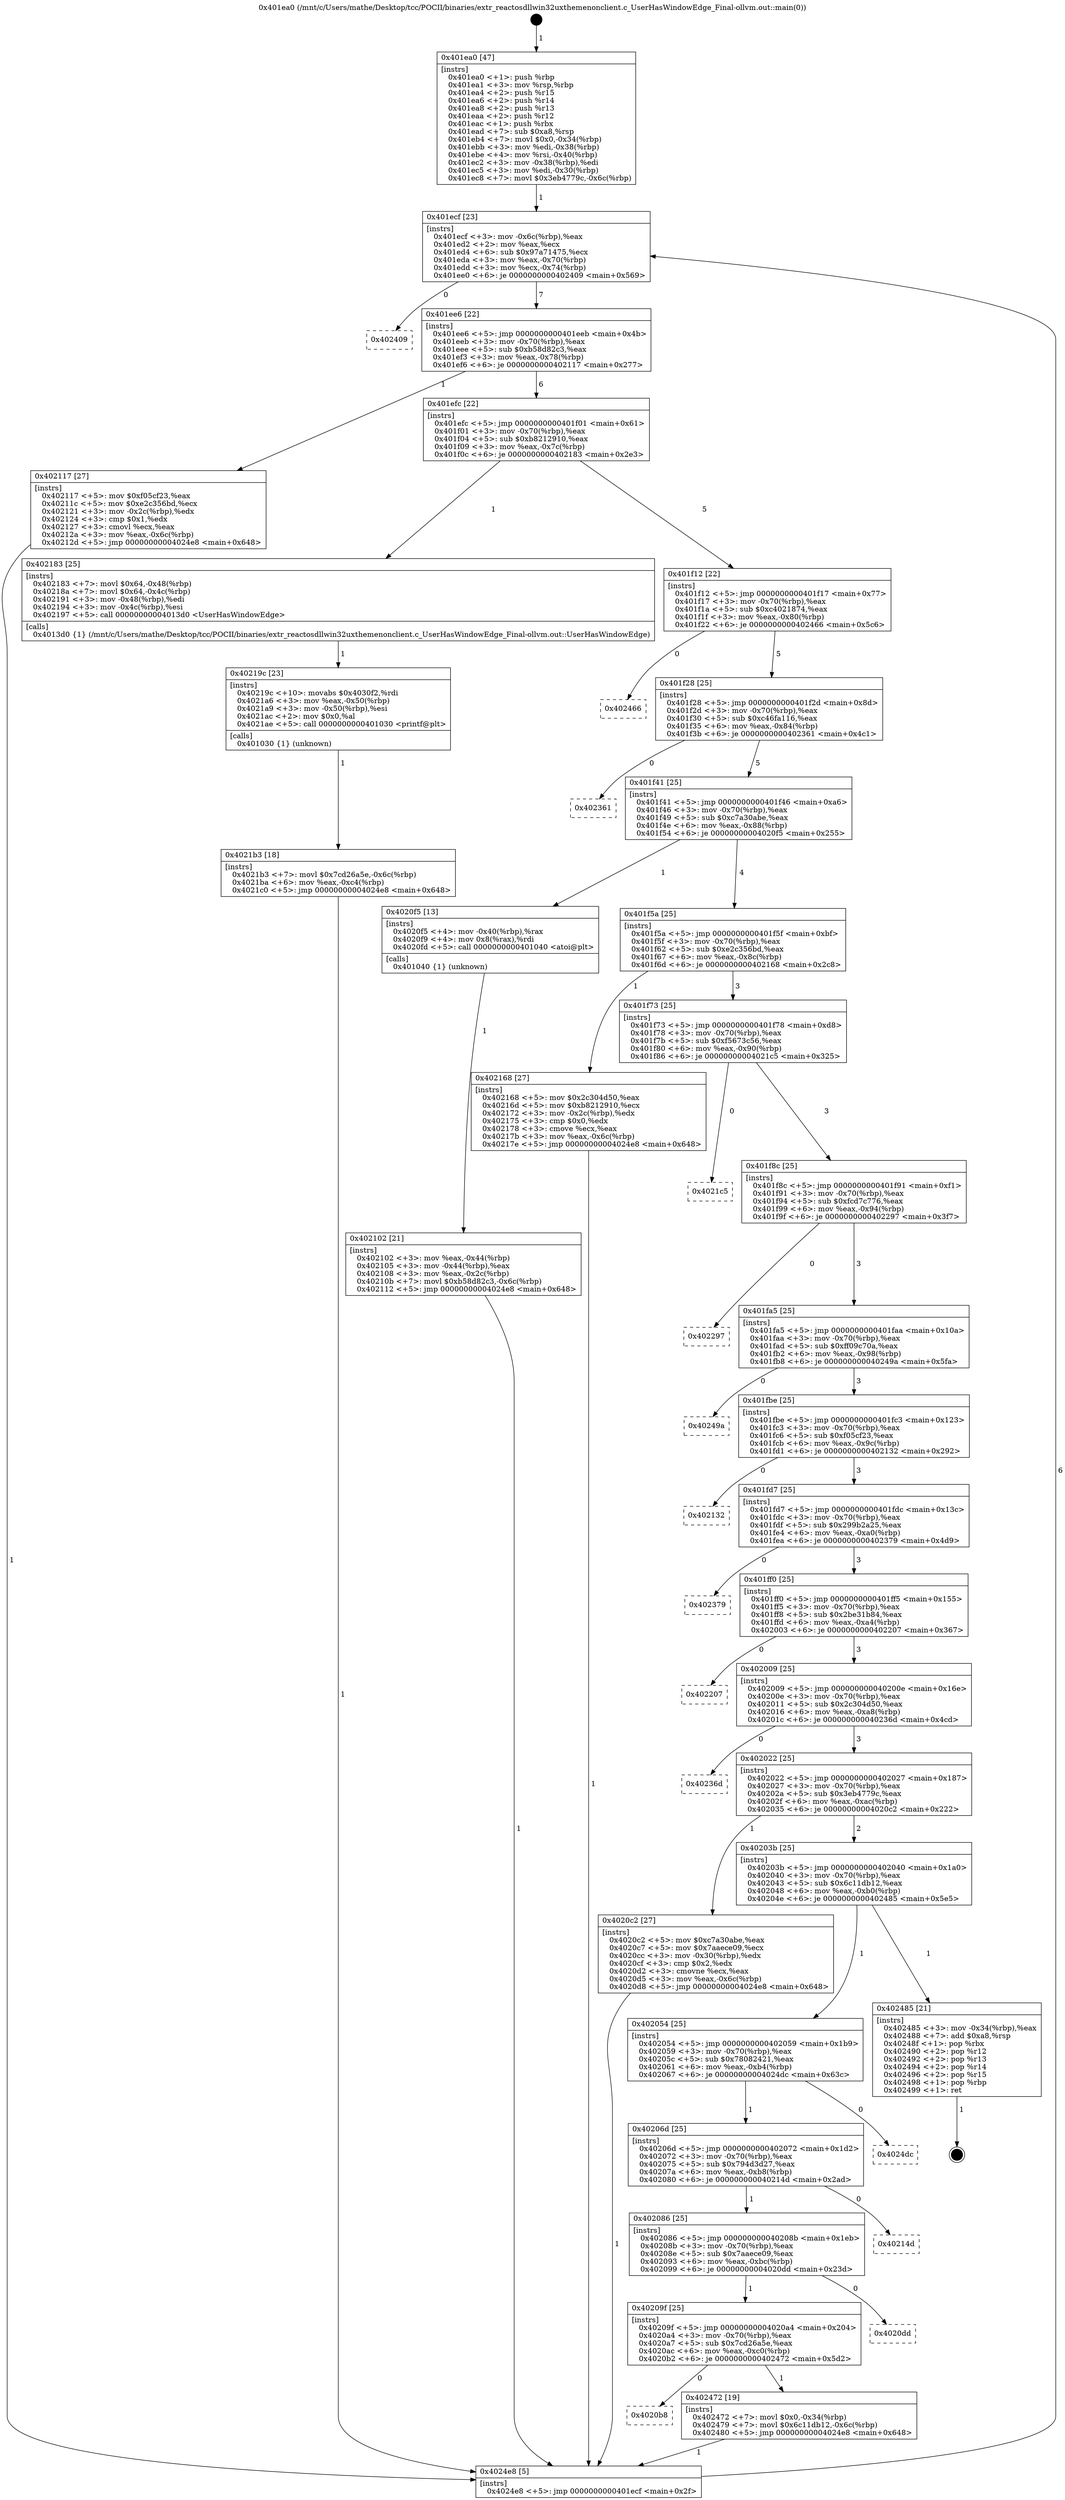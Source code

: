 digraph "0x401ea0" {
  label = "0x401ea0 (/mnt/c/Users/mathe/Desktop/tcc/POCII/binaries/extr_reactosdllwin32uxthemenonclient.c_UserHasWindowEdge_Final-ollvm.out::main(0))"
  labelloc = "t"
  node[shape=record]

  Entry [label="",width=0.3,height=0.3,shape=circle,fillcolor=black,style=filled]
  "0x401ecf" [label="{
     0x401ecf [23]\l
     | [instrs]\l
     &nbsp;&nbsp;0x401ecf \<+3\>: mov -0x6c(%rbp),%eax\l
     &nbsp;&nbsp;0x401ed2 \<+2\>: mov %eax,%ecx\l
     &nbsp;&nbsp;0x401ed4 \<+6\>: sub $0x97a71475,%ecx\l
     &nbsp;&nbsp;0x401eda \<+3\>: mov %eax,-0x70(%rbp)\l
     &nbsp;&nbsp;0x401edd \<+3\>: mov %ecx,-0x74(%rbp)\l
     &nbsp;&nbsp;0x401ee0 \<+6\>: je 0000000000402409 \<main+0x569\>\l
  }"]
  "0x402409" [label="{
     0x402409\l
  }", style=dashed]
  "0x401ee6" [label="{
     0x401ee6 [22]\l
     | [instrs]\l
     &nbsp;&nbsp;0x401ee6 \<+5\>: jmp 0000000000401eeb \<main+0x4b\>\l
     &nbsp;&nbsp;0x401eeb \<+3\>: mov -0x70(%rbp),%eax\l
     &nbsp;&nbsp;0x401eee \<+5\>: sub $0xb58d82c3,%eax\l
     &nbsp;&nbsp;0x401ef3 \<+3\>: mov %eax,-0x78(%rbp)\l
     &nbsp;&nbsp;0x401ef6 \<+6\>: je 0000000000402117 \<main+0x277\>\l
  }"]
  Exit [label="",width=0.3,height=0.3,shape=circle,fillcolor=black,style=filled,peripheries=2]
  "0x402117" [label="{
     0x402117 [27]\l
     | [instrs]\l
     &nbsp;&nbsp;0x402117 \<+5\>: mov $0xf05cf23,%eax\l
     &nbsp;&nbsp;0x40211c \<+5\>: mov $0xe2c356bd,%ecx\l
     &nbsp;&nbsp;0x402121 \<+3\>: mov -0x2c(%rbp),%edx\l
     &nbsp;&nbsp;0x402124 \<+3\>: cmp $0x1,%edx\l
     &nbsp;&nbsp;0x402127 \<+3\>: cmovl %ecx,%eax\l
     &nbsp;&nbsp;0x40212a \<+3\>: mov %eax,-0x6c(%rbp)\l
     &nbsp;&nbsp;0x40212d \<+5\>: jmp 00000000004024e8 \<main+0x648\>\l
  }"]
  "0x401efc" [label="{
     0x401efc [22]\l
     | [instrs]\l
     &nbsp;&nbsp;0x401efc \<+5\>: jmp 0000000000401f01 \<main+0x61\>\l
     &nbsp;&nbsp;0x401f01 \<+3\>: mov -0x70(%rbp),%eax\l
     &nbsp;&nbsp;0x401f04 \<+5\>: sub $0xb8212910,%eax\l
     &nbsp;&nbsp;0x401f09 \<+3\>: mov %eax,-0x7c(%rbp)\l
     &nbsp;&nbsp;0x401f0c \<+6\>: je 0000000000402183 \<main+0x2e3\>\l
  }"]
  "0x4020b8" [label="{
     0x4020b8\l
  }", style=dashed]
  "0x402183" [label="{
     0x402183 [25]\l
     | [instrs]\l
     &nbsp;&nbsp;0x402183 \<+7\>: movl $0x64,-0x48(%rbp)\l
     &nbsp;&nbsp;0x40218a \<+7\>: movl $0x64,-0x4c(%rbp)\l
     &nbsp;&nbsp;0x402191 \<+3\>: mov -0x48(%rbp),%edi\l
     &nbsp;&nbsp;0x402194 \<+3\>: mov -0x4c(%rbp),%esi\l
     &nbsp;&nbsp;0x402197 \<+5\>: call 00000000004013d0 \<UserHasWindowEdge\>\l
     | [calls]\l
     &nbsp;&nbsp;0x4013d0 \{1\} (/mnt/c/Users/mathe/Desktop/tcc/POCII/binaries/extr_reactosdllwin32uxthemenonclient.c_UserHasWindowEdge_Final-ollvm.out::UserHasWindowEdge)\l
  }"]
  "0x401f12" [label="{
     0x401f12 [22]\l
     | [instrs]\l
     &nbsp;&nbsp;0x401f12 \<+5\>: jmp 0000000000401f17 \<main+0x77\>\l
     &nbsp;&nbsp;0x401f17 \<+3\>: mov -0x70(%rbp),%eax\l
     &nbsp;&nbsp;0x401f1a \<+5\>: sub $0xc4021874,%eax\l
     &nbsp;&nbsp;0x401f1f \<+3\>: mov %eax,-0x80(%rbp)\l
     &nbsp;&nbsp;0x401f22 \<+6\>: je 0000000000402466 \<main+0x5c6\>\l
  }"]
  "0x402472" [label="{
     0x402472 [19]\l
     | [instrs]\l
     &nbsp;&nbsp;0x402472 \<+7\>: movl $0x0,-0x34(%rbp)\l
     &nbsp;&nbsp;0x402479 \<+7\>: movl $0x6c11db12,-0x6c(%rbp)\l
     &nbsp;&nbsp;0x402480 \<+5\>: jmp 00000000004024e8 \<main+0x648\>\l
  }"]
  "0x402466" [label="{
     0x402466\l
  }", style=dashed]
  "0x401f28" [label="{
     0x401f28 [25]\l
     | [instrs]\l
     &nbsp;&nbsp;0x401f28 \<+5\>: jmp 0000000000401f2d \<main+0x8d\>\l
     &nbsp;&nbsp;0x401f2d \<+3\>: mov -0x70(%rbp),%eax\l
     &nbsp;&nbsp;0x401f30 \<+5\>: sub $0xc46fa116,%eax\l
     &nbsp;&nbsp;0x401f35 \<+6\>: mov %eax,-0x84(%rbp)\l
     &nbsp;&nbsp;0x401f3b \<+6\>: je 0000000000402361 \<main+0x4c1\>\l
  }"]
  "0x40209f" [label="{
     0x40209f [25]\l
     | [instrs]\l
     &nbsp;&nbsp;0x40209f \<+5\>: jmp 00000000004020a4 \<main+0x204\>\l
     &nbsp;&nbsp;0x4020a4 \<+3\>: mov -0x70(%rbp),%eax\l
     &nbsp;&nbsp;0x4020a7 \<+5\>: sub $0x7cd26a5e,%eax\l
     &nbsp;&nbsp;0x4020ac \<+6\>: mov %eax,-0xc0(%rbp)\l
     &nbsp;&nbsp;0x4020b2 \<+6\>: je 0000000000402472 \<main+0x5d2\>\l
  }"]
  "0x402361" [label="{
     0x402361\l
  }", style=dashed]
  "0x401f41" [label="{
     0x401f41 [25]\l
     | [instrs]\l
     &nbsp;&nbsp;0x401f41 \<+5\>: jmp 0000000000401f46 \<main+0xa6\>\l
     &nbsp;&nbsp;0x401f46 \<+3\>: mov -0x70(%rbp),%eax\l
     &nbsp;&nbsp;0x401f49 \<+5\>: sub $0xc7a30abe,%eax\l
     &nbsp;&nbsp;0x401f4e \<+6\>: mov %eax,-0x88(%rbp)\l
     &nbsp;&nbsp;0x401f54 \<+6\>: je 00000000004020f5 \<main+0x255\>\l
  }"]
  "0x4020dd" [label="{
     0x4020dd\l
  }", style=dashed]
  "0x4020f5" [label="{
     0x4020f5 [13]\l
     | [instrs]\l
     &nbsp;&nbsp;0x4020f5 \<+4\>: mov -0x40(%rbp),%rax\l
     &nbsp;&nbsp;0x4020f9 \<+4\>: mov 0x8(%rax),%rdi\l
     &nbsp;&nbsp;0x4020fd \<+5\>: call 0000000000401040 \<atoi@plt\>\l
     | [calls]\l
     &nbsp;&nbsp;0x401040 \{1\} (unknown)\l
  }"]
  "0x401f5a" [label="{
     0x401f5a [25]\l
     | [instrs]\l
     &nbsp;&nbsp;0x401f5a \<+5\>: jmp 0000000000401f5f \<main+0xbf\>\l
     &nbsp;&nbsp;0x401f5f \<+3\>: mov -0x70(%rbp),%eax\l
     &nbsp;&nbsp;0x401f62 \<+5\>: sub $0xe2c356bd,%eax\l
     &nbsp;&nbsp;0x401f67 \<+6\>: mov %eax,-0x8c(%rbp)\l
     &nbsp;&nbsp;0x401f6d \<+6\>: je 0000000000402168 \<main+0x2c8\>\l
  }"]
  "0x402086" [label="{
     0x402086 [25]\l
     | [instrs]\l
     &nbsp;&nbsp;0x402086 \<+5\>: jmp 000000000040208b \<main+0x1eb\>\l
     &nbsp;&nbsp;0x40208b \<+3\>: mov -0x70(%rbp),%eax\l
     &nbsp;&nbsp;0x40208e \<+5\>: sub $0x7aaece09,%eax\l
     &nbsp;&nbsp;0x402093 \<+6\>: mov %eax,-0xbc(%rbp)\l
     &nbsp;&nbsp;0x402099 \<+6\>: je 00000000004020dd \<main+0x23d\>\l
  }"]
  "0x402168" [label="{
     0x402168 [27]\l
     | [instrs]\l
     &nbsp;&nbsp;0x402168 \<+5\>: mov $0x2c304d50,%eax\l
     &nbsp;&nbsp;0x40216d \<+5\>: mov $0xb8212910,%ecx\l
     &nbsp;&nbsp;0x402172 \<+3\>: mov -0x2c(%rbp),%edx\l
     &nbsp;&nbsp;0x402175 \<+3\>: cmp $0x0,%edx\l
     &nbsp;&nbsp;0x402178 \<+3\>: cmove %ecx,%eax\l
     &nbsp;&nbsp;0x40217b \<+3\>: mov %eax,-0x6c(%rbp)\l
     &nbsp;&nbsp;0x40217e \<+5\>: jmp 00000000004024e8 \<main+0x648\>\l
  }"]
  "0x401f73" [label="{
     0x401f73 [25]\l
     | [instrs]\l
     &nbsp;&nbsp;0x401f73 \<+5\>: jmp 0000000000401f78 \<main+0xd8\>\l
     &nbsp;&nbsp;0x401f78 \<+3\>: mov -0x70(%rbp),%eax\l
     &nbsp;&nbsp;0x401f7b \<+5\>: sub $0xf5673c56,%eax\l
     &nbsp;&nbsp;0x401f80 \<+6\>: mov %eax,-0x90(%rbp)\l
     &nbsp;&nbsp;0x401f86 \<+6\>: je 00000000004021c5 \<main+0x325\>\l
  }"]
  "0x40214d" [label="{
     0x40214d\l
  }", style=dashed]
  "0x4021c5" [label="{
     0x4021c5\l
  }", style=dashed]
  "0x401f8c" [label="{
     0x401f8c [25]\l
     | [instrs]\l
     &nbsp;&nbsp;0x401f8c \<+5\>: jmp 0000000000401f91 \<main+0xf1\>\l
     &nbsp;&nbsp;0x401f91 \<+3\>: mov -0x70(%rbp),%eax\l
     &nbsp;&nbsp;0x401f94 \<+5\>: sub $0xfcd7c776,%eax\l
     &nbsp;&nbsp;0x401f99 \<+6\>: mov %eax,-0x94(%rbp)\l
     &nbsp;&nbsp;0x401f9f \<+6\>: je 0000000000402297 \<main+0x3f7\>\l
  }"]
  "0x40206d" [label="{
     0x40206d [25]\l
     | [instrs]\l
     &nbsp;&nbsp;0x40206d \<+5\>: jmp 0000000000402072 \<main+0x1d2\>\l
     &nbsp;&nbsp;0x402072 \<+3\>: mov -0x70(%rbp),%eax\l
     &nbsp;&nbsp;0x402075 \<+5\>: sub $0x794d3d27,%eax\l
     &nbsp;&nbsp;0x40207a \<+6\>: mov %eax,-0xb8(%rbp)\l
     &nbsp;&nbsp;0x402080 \<+6\>: je 000000000040214d \<main+0x2ad\>\l
  }"]
  "0x402297" [label="{
     0x402297\l
  }", style=dashed]
  "0x401fa5" [label="{
     0x401fa5 [25]\l
     | [instrs]\l
     &nbsp;&nbsp;0x401fa5 \<+5\>: jmp 0000000000401faa \<main+0x10a\>\l
     &nbsp;&nbsp;0x401faa \<+3\>: mov -0x70(%rbp),%eax\l
     &nbsp;&nbsp;0x401fad \<+5\>: sub $0xff09c70a,%eax\l
     &nbsp;&nbsp;0x401fb2 \<+6\>: mov %eax,-0x98(%rbp)\l
     &nbsp;&nbsp;0x401fb8 \<+6\>: je 000000000040249a \<main+0x5fa\>\l
  }"]
  "0x4024dc" [label="{
     0x4024dc\l
  }", style=dashed]
  "0x40249a" [label="{
     0x40249a\l
  }", style=dashed]
  "0x401fbe" [label="{
     0x401fbe [25]\l
     | [instrs]\l
     &nbsp;&nbsp;0x401fbe \<+5\>: jmp 0000000000401fc3 \<main+0x123\>\l
     &nbsp;&nbsp;0x401fc3 \<+3\>: mov -0x70(%rbp),%eax\l
     &nbsp;&nbsp;0x401fc6 \<+5\>: sub $0xf05cf23,%eax\l
     &nbsp;&nbsp;0x401fcb \<+6\>: mov %eax,-0x9c(%rbp)\l
     &nbsp;&nbsp;0x401fd1 \<+6\>: je 0000000000402132 \<main+0x292\>\l
  }"]
  "0x402054" [label="{
     0x402054 [25]\l
     | [instrs]\l
     &nbsp;&nbsp;0x402054 \<+5\>: jmp 0000000000402059 \<main+0x1b9\>\l
     &nbsp;&nbsp;0x402059 \<+3\>: mov -0x70(%rbp),%eax\l
     &nbsp;&nbsp;0x40205c \<+5\>: sub $0x78082421,%eax\l
     &nbsp;&nbsp;0x402061 \<+6\>: mov %eax,-0xb4(%rbp)\l
     &nbsp;&nbsp;0x402067 \<+6\>: je 00000000004024dc \<main+0x63c\>\l
  }"]
  "0x402132" [label="{
     0x402132\l
  }", style=dashed]
  "0x401fd7" [label="{
     0x401fd7 [25]\l
     | [instrs]\l
     &nbsp;&nbsp;0x401fd7 \<+5\>: jmp 0000000000401fdc \<main+0x13c\>\l
     &nbsp;&nbsp;0x401fdc \<+3\>: mov -0x70(%rbp),%eax\l
     &nbsp;&nbsp;0x401fdf \<+5\>: sub $0x299b2a25,%eax\l
     &nbsp;&nbsp;0x401fe4 \<+6\>: mov %eax,-0xa0(%rbp)\l
     &nbsp;&nbsp;0x401fea \<+6\>: je 0000000000402379 \<main+0x4d9\>\l
  }"]
  "0x402485" [label="{
     0x402485 [21]\l
     | [instrs]\l
     &nbsp;&nbsp;0x402485 \<+3\>: mov -0x34(%rbp),%eax\l
     &nbsp;&nbsp;0x402488 \<+7\>: add $0xa8,%rsp\l
     &nbsp;&nbsp;0x40248f \<+1\>: pop %rbx\l
     &nbsp;&nbsp;0x402490 \<+2\>: pop %r12\l
     &nbsp;&nbsp;0x402492 \<+2\>: pop %r13\l
     &nbsp;&nbsp;0x402494 \<+2\>: pop %r14\l
     &nbsp;&nbsp;0x402496 \<+2\>: pop %r15\l
     &nbsp;&nbsp;0x402498 \<+1\>: pop %rbp\l
     &nbsp;&nbsp;0x402499 \<+1\>: ret\l
  }"]
  "0x402379" [label="{
     0x402379\l
  }", style=dashed]
  "0x401ff0" [label="{
     0x401ff0 [25]\l
     | [instrs]\l
     &nbsp;&nbsp;0x401ff0 \<+5\>: jmp 0000000000401ff5 \<main+0x155\>\l
     &nbsp;&nbsp;0x401ff5 \<+3\>: mov -0x70(%rbp),%eax\l
     &nbsp;&nbsp;0x401ff8 \<+5\>: sub $0x2be31b84,%eax\l
     &nbsp;&nbsp;0x401ffd \<+6\>: mov %eax,-0xa4(%rbp)\l
     &nbsp;&nbsp;0x402003 \<+6\>: je 0000000000402207 \<main+0x367\>\l
  }"]
  "0x4021b3" [label="{
     0x4021b3 [18]\l
     | [instrs]\l
     &nbsp;&nbsp;0x4021b3 \<+7\>: movl $0x7cd26a5e,-0x6c(%rbp)\l
     &nbsp;&nbsp;0x4021ba \<+6\>: mov %eax,-0xc4(%rbp)\l
     &nbsp;&nbsp;0x4021c0 \<+5\>: jmp 00000000004024e8 \<main+0x648\>\l
  }"]
  "0x402207" [label="{
     0x402207\l
  }", style=dashed]
  "0x402009" [label="{
     0x402009 [25]\l
     | [instrs]\l
     &nbsp;&nbsp;0x402009 \<+5\>: jmp 000000000040200e \<main+0x16e\>\l
     &nbsp;&nbsp;0x40200e \<+3\>: mov -0x70(%rbp),%eax\l
     &nbsp;&nbsp;0x402011 \<+5\>: sub $0x2c304d50,%eax\l
     &nbsp;&nbsp;0x402016 \<+6\>: mov %eax,-0xa8(%rbp)\l
     &nbsp;&nbsp;0x40201c \<+6\>: je 000000000040236d \<main+0x4cd\>\l
  }"]
  "0x40219c" [label="{
     0x40219c [23]\l
     | [instrs]\l
     &nbsp;&nbsp;0x40219c \<+10\>: movabs $0x4030f2,%rdi\l
     &nbsp;&nbsp;0x4021a6 \<+3\>: mov %eax,-0x50(%rbp)\l
     &nbsp;&nbsp;0x4021a9 \<+3\>: mov -0x50(%rbp),%esi\l
     &nbsp;&nbsp;0x4021ac \<+2\>: mov $0x0,%al\l
     &nbsp;&nbsp;0x4021ae \<+5\>: call 0000000000401030 \<printf@plt\>\l
     | [calls]\l
     &nbsp;&nbsp;0x401030 \{1\} (unknown)\l
  }"]
  "0x40236d" [label="{
     0x40236d\l
  }", style=dashed]
  "0x402022" [label="{
     0x402022 [25]\l
     | [instrs]\l
     &nbsp;&nbsp;0x402022 \<+5\>: jmp 0000000000402027 \<main+0x187\>\l
     &nbsp;&nbsp;0x402027 \<+3\>: mov -0x70(%rbp),%eax\l
     &nbsp;&nbsp;0x40202a \<+5\>: sub $0x3eb4779c,%eax\l
     &nbsp;&nbsp;0x40202f \<+6\>: mov %eax,-0xac(%rbp)\l
     &nbsp;&nbsp;0x402035 \<+6\>: je 00000000004020c2 \<main+0x222\>\l
  }"]
  "0x402102" [label="{
     0x402102 [21]\l
     | [instrs]\l
     &nbsp;&nbsp;0x402102 \<+3\>: mov %eax,-0x44(%rbp)\l
     &nbsp;&nbsp;0x402105 \<+3\>: mov -0x44(%rbp),%eax\l
     &nbsp;&nbsp;0x402108 \<+3\>: mov %eax,-0x2c(%rbp)\l
     &nbsp;&nbsp;0x40210b \<+7\>: movl $0xb58d82c3,-0x6c(%rbp)\l
     &nbsp;&nbsp;0x402112 \<+5\>: jmp 00000000004024e8 \<main+0x648\>\l
  }"]
  "0x4020c2" [label="{
     0x4020c2 [27]\l
     | [instrs]\l
     &nbsp;&nbsp;0x4020c2 \<+5\>: mov $0xc7a30abe,%eax\l
     &nbsp;&nbsp;0x4020c7 \<+5\>: mov $0x7aaece09,%ecx\l
     &nbsp;&nbsp;0x4020cc \<+3\>: mov -0x30(%rbp),%edx\l
     &nbsp;&nbsp;0x4020cf \<+3\>: cmp $0x2,%edx\l
     &nbsp;&nbsp;0x4020d2 \<+3\>: cmovne %ecx,%eax\l
     &nbsp;&nbsp;0x4020d5 \<+3\>: mov %eax,-0x6c(%rbp)\l
     &nbsp;&nbsp;0x4020d8 \<+5\>: jmp 00000000004024e8 \<main+0x648\>\l
  }"]
  "0x40203b" [label="{
     0x40203b [25]\l
     | [instrs]\l
     &nbsp;&nbsp;0x40203b \<+5\>: jmp 0000000000402040 \<main+0x1a0\>\l
     &nbsp;&nbsp;0x402040 \<+3\>: mov -0x70(%rbp),%eax\l
     &nbsp;&nbsp;0x402043 \<+5\>: sub $0x6c11db12,%eax\l
     &nbsp;&nbsp;0x402048 \<+6\>: mov %eax,-0xb0(%rbp)\l
     &nbsp;&nbsp;0x40204e \<+6\>: je 0000000000402485 \<main+0x5e5\>\l
  }"]
  "0x4024e8" [label="{
     0x4024e8 [5]\l
     | [instrs]\l
     &nbsp;&nbsp;0x4024e8 \<+5\>: jmp 0000000000401ecf \<main+0x2f\>\l
  }"]
  "0x401ea0" [label="{
     0x401ea0 [47]\l
     | [instrs]\l
     &nbsp;&nbsp;0x401ea0 \<+1\>: push %rbp\l
     &nbsp;&nbsp;0x401ea1 \<+3\>: mov %rsp,%rbp\l
     &nbsp;&nbsp;0x401ea4 \<+2\>: push %r15\l
     &nbsp;&nbsp;0x401ea6 \<+2\>: push %r14\l
     &nbsp;&nbsp;0x401ea8 \<+2\>: push %r13\l
     &nbsp;&nbsp;0x401eaa \<+2\>: push %r12\l
     &nbsp;&nbsp;0x401eac \<+1\>: push %rbx\l
     &nbsp;&nbsp;0x401ead \<+7\>: sub $0xa8,%rsp\l
     &nbsp;&nbsp;0x401eb4 \<+7\>: movl $0x0,-0x34(%rbp)\l
     &nbsp;&nbsp;0x401ebb \<+3\>: mov %edi,-0x38(%rbp)\l
     &nbsp;&nbsp;0x401ebe \<+4\>: mov %rsi,-0x40(%rbp)\l
     &nbsp;&nbsp;0x401ec2 \<+3\>: mov -0x38(%rbp),%edi\l
     &nbsp;&nbsp;0x401ec5 \<+3\>: mov %edi,-0x30(%rbp)\l
     &nbsp;&nbsp;0x401ec8 \<+7\>: movl $0x3eb4779c,-0x6c(%rbp)\l
  }"]
  Entry -> "0x401ea0" [label=" 1"]
  "0x401ecf" -> "0x402409" [label=" 0"]
  "0x401ecf" -> "0x401ee6" [label=" 7"]
  "0x402485" -> Exit [label=" 1"]
  "0x401ee6" -> "0x402117" [label=" 1"]
  "0x401ee6" -> "0x401efc" [label=" 6"]
  "0x402472" -> "0x4024e8" [label=" 1"]
  "0x401efc" -> "0x402183" [label=" 1"]
  "0x401efc" -> "0x401f12" [label=" 5"]
  "0x40209f" -> "0x4020b8" [label=" 0"]
  "0x401f12" -> "0x402466" [label=" 0"]
  "0x401f12" -> "0x401f28" [label=" 5"]
  "0x40209f" -> "0x402472" [label=" 1"]
  "0x401f28" -> "0x402361" [label=" 0"]
  "0x401f28" -> "0x401f41" [label=" 5"]
  "0x402086" -> "0x40209f" [label=" 1"]
  "0x401f41" -> "0x4020f5" [label=" 1"]
  "0x401f41" -> "0x401f5a" [label=" 4"]
  "0x402086" -> "0x4020dd" [label=" 0"]
  "0x401f5a" -> "0x402168" [label=" 1"]
  "0x401f5a" -> "0x401f73" [label=" 3"]
  "0x40206d" -> "0x402086" [label=" 1"]
  "0x401f73" -> "0x4021c5" [label=" 0"]
  "0x401f73" -> "0x401f8c" [label=" 3"]
  "0x40206d" -> "0x40214d" [label=" 0"]
  "0x401f8c" -> "0x402297" [label=" 0"]
  "0x401f8c" -> "0x401fa5" [label=" 3"]
  "0x402054" -> "0x40206d" [label=" 1"]
  "0x401fa5" -> "0x40249a" [label=" 0"]
  "0x401fa5" -> "0x401fbe" [label=" 3"]
  "0x402054" -> "0x4024dc" [label=" 0"]
  "0x401fbe" -> "0x402132" [label=" 0"]
  "0x401fbe" -> "0x401fd7" [label=" 3"]
  "0x40203b" -> "0x402054" [label=" 1"]
  "0x401fd7" -> "0x402379" [label=" 0"]
  "0x401fd7" -> "0x401ff0" [label=" 3"]
  "0x40203b" -> "0x402485" [label=" 1"]
  "0x401ff0" -> "0x402207" [label=" 0"]
  "0x401ff0" -> "0x402009" [label=" 3"]
  "0x4021b3" -> "0x4024e8" [label=" 1"]
  "0x402009" -> "0x40236d" [label=" 0"]
  "0x402009" -> "0x402022" [label=" 3"]
  "0x40219c" -> "0x4021b3" [label=" 1"]
  "0x402022" -> "0x4020c2" [label=" 1"]
  "0x402022" -> "0x40203b" [label=" 2"]
  "0x4020c2" -> "0x4024e8" [label=" 1"]
  "0x401ea0" -> "0x401ecf" [label=" 1"]
  "0x4024e8" -> "0x401ecf" [label=" 6"]
  "0x4020f5" -> "0x402102" [label=" 1"]
  "0x402102" -> "0x4024e8" [label=" 1"]
  "0x402117" -> "0x4024e8" [label=" 1"]
  "0x402168" -> "0x4024e8" [label=" 1"]
  "0x402183" -> "0x40219c" [label=" 1"]
}
